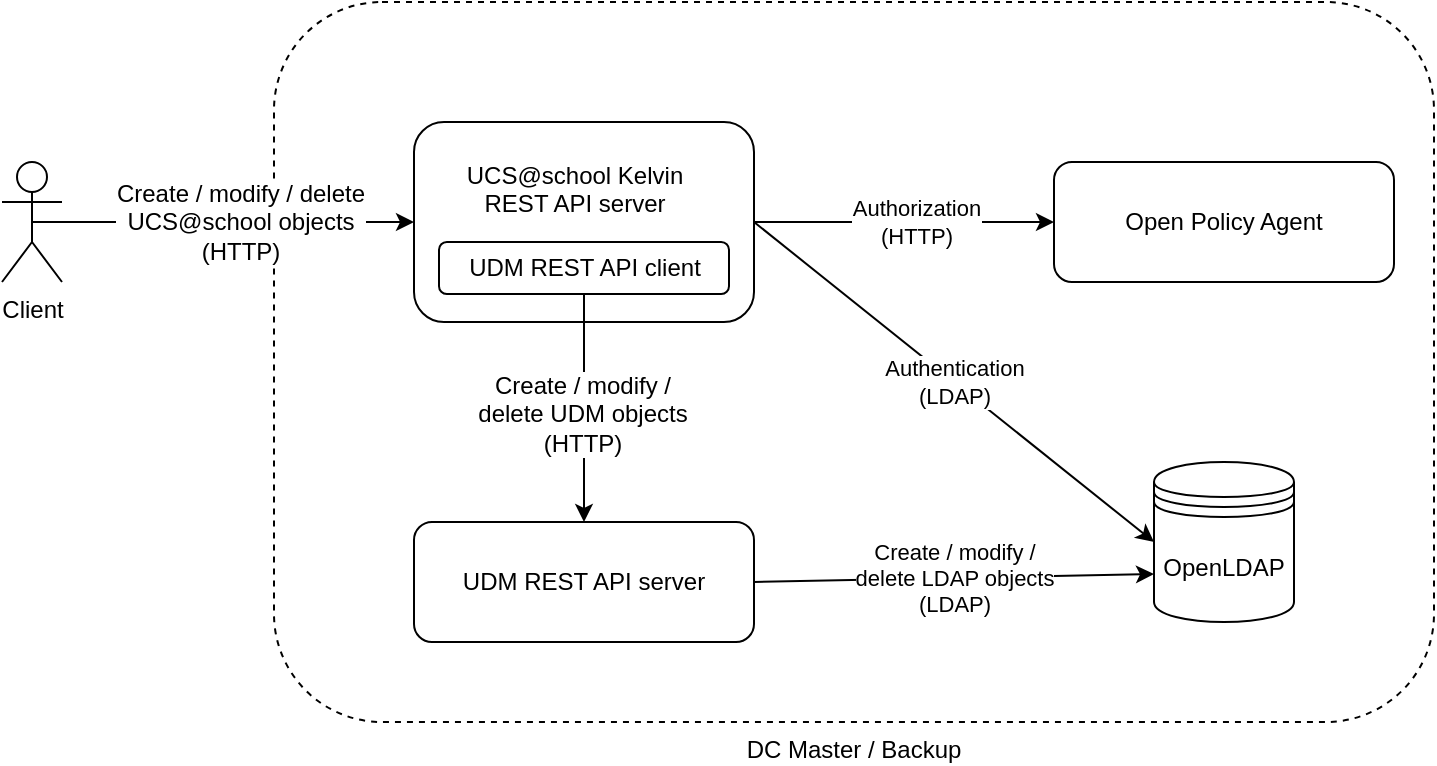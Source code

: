 <mxfile version="15.4.0" type="device"><diagram id="sduH3QpQwQ-kedmhYgLL" name="Page-1"><mxGraphModel dx="1102" dy="1000" grid="1" gridSize="10" guides="1" tooltips="1" connect="1" arrows="1" fold="1" page="1" pageScale="1" pageWidth="850" pageHeight="1100" math="0" shadow="0"><root><mxCell id="0"/><mxCell id="1" parent="0"/><mxCell id="MKvb4nfGULj-NfEJ27tj-4" value="DC Master / Backup" style="shape=ext;rounded=1;html=1;whiteSpace=wrap;labelPosition=center;verticalLabelPosition=bottom;align=center;verticalAlign=top;dashed=1;" parent="1" vertex="1"><mxGeometry x="190" y="190" width="580" height="360" as="geometry"/></mxCell><mxCell id="MKvb4nfGULj-NfEJ27tj-1" value="&lt;font color=&quot;#000000&quot;&gt;Client&lt;/font&gt;" style="shape=umlActor;verticalLabelPosition=bottom;labelBackgroundColor=#ffffff;verticalAlign=top;html=1;outlineConnect=0;rounded=0;glass=0;comic=0;fillColor=none;gradientColor=none;fontColor=#006600;align=center;labelPosition=center;" parent="1" vertex="1"><mxGeometry x="54" y="270" width="30" height="60" as="geometry"/></mxCell><mxCell id="MKvb4nfGULj-NfEJ27tj-2" value="OpenLDAP" style="shape=datastore;whiteSpace=wrap;html=1;labelPosition=center;verticalLabelPosition=middle;align=center;verticalAlign=middle;" parent="1" vertex="1"><mxGeometry x="630" y="420" width="70" height="80" as="geometry"/></mxCell><mxCell id="MKvb4nfGULj-NfEJ27tj-5" value="UDM REST API server" style="shape=ext;rounded=1;html=1;whiteSpace=wrap;" parent="1" vertex="1"><mxGeometry x="260" y="450" width="170" height="60" as="geometry"/></mxCell><mxCell id="MKvb4nfGULj-NfEJ27tj-6" value="" style="endArrow=classic;html=1;exitX=0.5;exitY=0.5;exitDx=0;exitDy=0;exitPerimeter=0;entryX=0;entryY=0.5;entryDx=0;entryDy=0;" parent="1" source="MKvb4nfGULj-NfEJ27tj-1" target="MKvb4nfGULj-NfEJ27tj-3" edge="1"><mxGeometry width="50" height="50" relative="1" as="geometry"><mxPoint x="30" y="750" as="sourcePoint"/><mxPoint x="80" y="700" as="targetPoint"/></mxGeometry></mxCell><mxCell id="MKvb4nfGULj-NfEJ27tj-22" value="Create / modify / delete&lt;br&gt;UCS@school objects&lt;br&gt;(HTTP)" style="text;html=1;resizable=0;points=[];align=center;verticalAlign=middle;labelBackgroundColor=#ffffff;" parent="MKvb4nfGULj-NfEJ27tj-6" vertex="1" connectable="0"><mxGeometry x="-0.342" relative="1" as="geometry"><mxPoint x="41" as="offset"/></mxGeometry></mxCell><mxCell id="MKvb4nfGULj-NfEJ27tj-9" value="Authentication&lt;br&gt;(LDAP)" style="endArrow=classic;html=1;exitX=1;exitY=0.5;exitDx=0;exitDy=0;entryX=0;entryY=0.5;entryDx=0;entryDy=0;" parent="1" source="MKvb4nfGULj-NfEJ27tj-3" target="MKvb4nfGULj-NfEJ27tj-2" edge="1"><mxGeometry width="50" height="50" relative="1" as="geometry"><mxPoint x="440" y="330" as="sourcePoint"/><mxPoint x="490" y="280" as="targetPoint"/></mxGeometry></mxCell><mxCell id="MKvb4nfGULj-NfEJ27tj-10" value="Create / modify /&lt;br&gt;delete LDAP objects&lt;br&gt;(LDAP)" style="endArrow=classic;html=1;exitX=1;exitY=0.5;exitDx=0;exitDy=0;entryX=0;entryY=0.7;entryDx=0;entryDy=0;" parent="1" source="MKvb4nfGULj-NfEJ27tj-5" target="MKvb4nfGULj-NfEJ27tj-2" edge="1"><mxGeometry width="50" height="50" relative="1" as="geometry"><mxPoint x="420" y="310" as="sourcePoint"/><mxPoint x="535" y="395.5" as="targetPoint"/></mxGeometry></mxCell><mxCell id="VDq1N9ak6A0EXG7Pbp0d-2" value="Authorization&lt;br&gt;(HTTP)" style="edgeStyle=orthogonalEdgeStyle;rounded=0;orthogonalLoop=1;jettySize=auto;html=1;entryX=0;entryY=0.5;entryDx=0;entryDy=0;" edge="1" parent="1" source="MKvb4nfGULj-NfEJ27tj-3" target="VDq1N9ak6A0EXG7Pbp0d-1"><mxGeometry x="0.077" relative="1" as="geometry"><mxPoint as="offset"/></mxGeometry></mxCell><mxCell id="MKvb4nfGULj-NfEJ27tj-3" value="" style="shape=ext;rounded=1;html=1;whiteSpace=wrap;" parent="1" vertex="1"><mxGeometry x="260" y="250" width="170" height="100" as="geometry"/></mxCell><mxCell id="MKvb4nfGULj-NfEJ27tj-16" value="UDM REST API client" style="shape=ext;rounded=1;html=1;whiteSpace=wrap;labelPosition=center;verticalLabelPosition=middle;align=center;verticalAlign=middle;" parent="1" vertex="1"><mxGeometry x="272.5" y="310" width="145" height="26" as="geometry"/></mxCell><mxCell id="MKvb4nfGULj-NfEJ27tj-12" value="" style="endArrow=classic;html=1;entryX=0.5;entryY=0;entryDx=0;entryDy=0;exitX=0.5;exitY=1;exitDx=0;exitDy=0;" parent="1" source="MKvb4nfGULj-NfEJ27tj-16" target="MKvb4nfGULj-NfEJ27tj-5" edge="1"><mxGeometry width="50" height="50" relative="1" as="geometry"><mxPoint x="310" y="410" as="sourcePoint"/><mxPoint x="360" y="360" as="targetPoint"/></mxGeometry></mxCell><mxCell id="MKvb4nfGULj-NfEJ27tj-19" value="Create / modify /&lt;br&gt;delete UDM objects&lt;br&gt;(HTTP)" style="text;html=1;resizable=0;points=[];align=center;verticalAlign=middle;labelBackgroundColor=#ffffff;labelBorderColor=none;" parent="MKvb4nfGULj-NfEJ27tj-12" vertex="1" connectable="0"><mxGeometry x="0.139" y="-1" relative="1" as="geometry"><mxPoint y="-5" as="offset"/></mxGeometry></mxCell><mxCell id="MKvb4nfGULj-NfEJ27tj-18" value="UCS@school Kelvin&lt;br&gt;REST API server" style="text;html=1;align=center;" parent="1" vertex="1"><mxGeometry x="280" y="263" width="120" height="40" as="geometry"/></mxCell><mxCell id="VDq1N9ak6A0EXG7Pbp0d-1" value="Open Policy Agent" style="shape=ext;rounded=1;html=1;whiteSpace=wrap;" vertex="1" parent="1"><mxGeometry x="580" y="270" width="170" height="60" as="geometry"/></mxCell></root></mxGraphModel></diagram></mxfile>